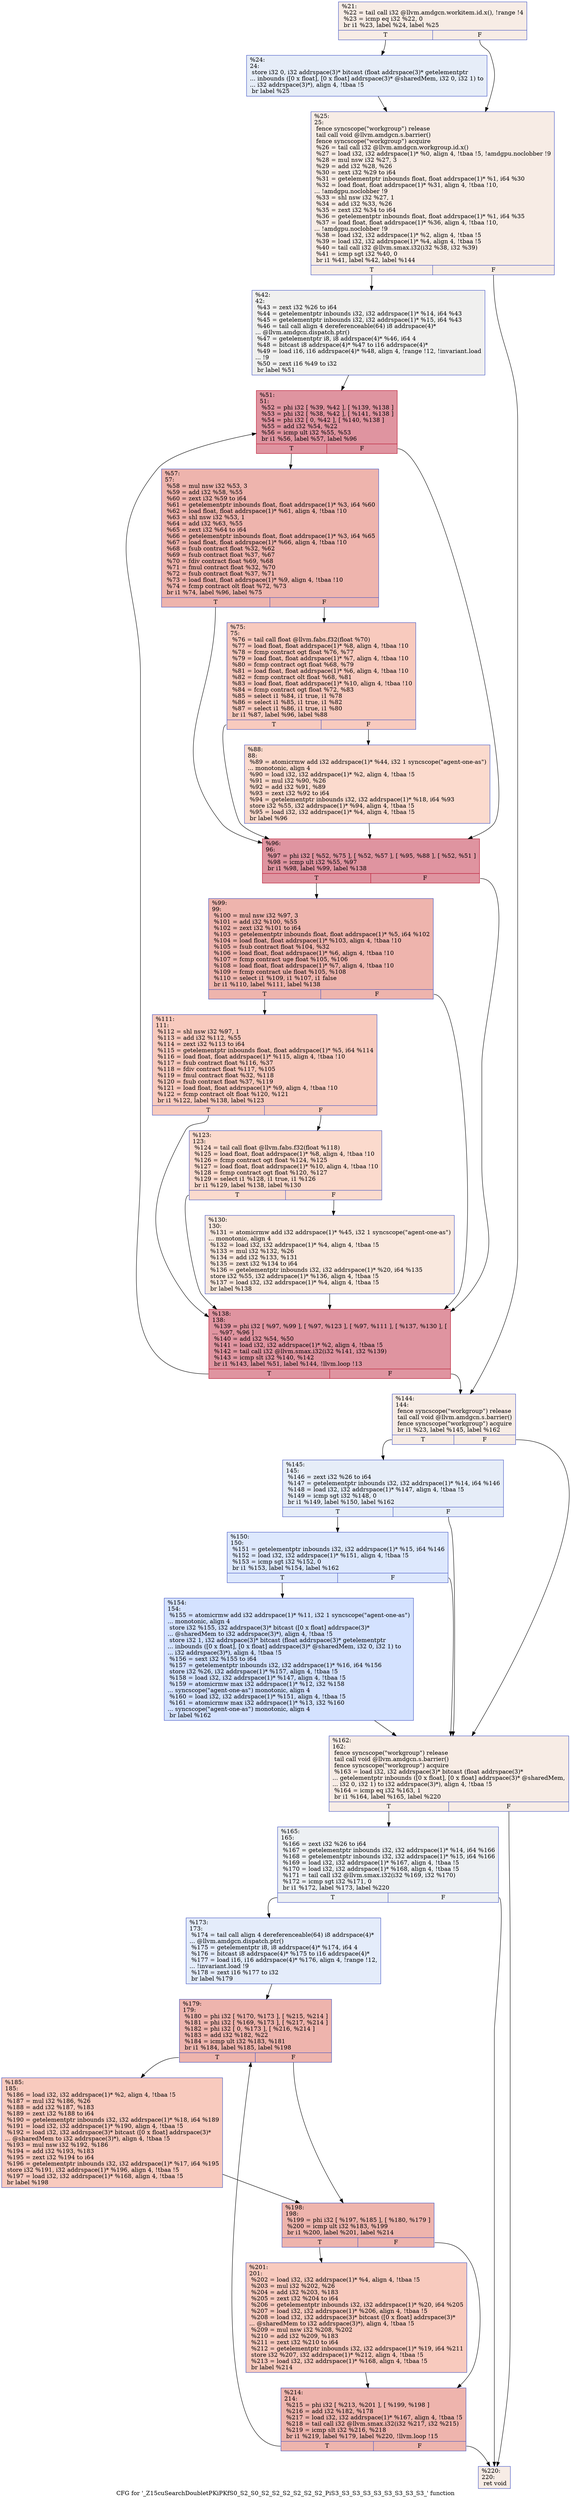 digraph "CFG for '_Z15cuSearchDoubletPKiPKfS0_S2_S0_S2_S2_S2_S2_S2_S2_PiS3_S3_S3_S3_S3_S3_S3_S3_S3_' function" {
	label="CFG for '_Z15cuSearchDoubletPKiPKfS0_S2_S0_S2_S2_S2_S2_S2_S2_PiS3_S3_S3_S3_S3_S3_S3_S3_S3_' function";

	Node0x6017460 [shape=record,color="#3d50c3ff", style=filled, fillcolor="#ecd3c570",label="{%21:\l  %22 = tail call i32 @llvm.amdgcn.workitem.id.x(), !range !4\l  %23 = icmp eq i32 %22, 0\l  br i1 %23, label %24, label %25\l|{<s0>T|<s1>F}}"];
	Node0x6017460:s0 -> Node0x6017990;
	Node0x6017460:s1 -> Node0x6017a20;
	Node0x6017990 [shape=record,color="#3d50c3ff", style=filled, fillcolor="#c7d7f070",label="{%24:\l24:                                               \l  store i32 0, i32 addrspace(3)* bitcast (float addrspace(3)* getelementptr\l... inbounds ([0 x float], [0 x float] addrspace(3)* @sharedMem, i32 0, i32 1) to\l... i32 addrspace(3)*), align 4, !tbaa !5\l  br label %25\l}"];
	Node0x6017990 -> Node0x6017a20;
	Node0x6017a20 [shape=record,color="#3d50c3ff", style=filled, fillcolor="#ecd3c570",label="{%25:\l25:                                               \l  fence syncscope(\"workgroup\") release\l  tail call void @llvm.amdgcn.s.barrier()\l  fence syncscope(\"workgroup\") acquire\l  %26 = tail call i32 @llvm.amdgcn.workgroup.id.x()\l  %27 = load i32, i32 addrspace(1)* %0, align 4, !tbaa !5, !amdgpu.noclobber !9\l  %28 = mul nsw i32 %27, 3\l  %29 = add i32 %28, %26\l  %30 = zext i32 %29 to i64\l  %31 = getelementptr inbounds float, float addrspace(1)* %1, i64 %30\l  %32 = load float, float addrspace(1)* %31, align 4, !tbaa !10,\l... !amdgpu.noclobber !9\l  %33 = shl nsw i32 %27, 1\l  %34 = add i32 %33, %26\l  %35 = zext i32 %34 to i64\l  %36 = getelementptr inbounds float, float addrspace(1)* %1, i64 %35\l  %37 = load float, float addrspace(1)* %36, align 4, !tbaa !10,\l... !amdgpu.noclobber !9\l  %38 = load i32, i32 addrspace(1)* %2, align 4, !tbaa !5\l  %39 = load i32, i32 addrspace(1)* %4, align 4, !tbaa !5\l  %40 = tail call i32 @llvm.smax.i32(i32 %38, i32 %39)\l  %41 = icmp sgt i32 %40, 0\l  br i1 %41, label %42, label %144\l|{<s0>T|<s1>F}}"];
	Node0x6017a20:s0 -> Node0x601be40;
	Node0x6017a20:s1 -> Node0x601bed0;
	Node0x601be40 [shape=record,color="#3d50c3ff", style=filled, fillcolor="#dedcdb70",label="{%42:\l42:                                               \l  %43 = zext i32 %26 to i64\l  %44 = getelementptr inbounds i32, i32 addrspace(1)* %14, i64 %43\l  %45 = getelementptr inbounds i32, i32 addrspace(1)* %15, i64 %43\l  %46 = tail call align 4 dereferenceable(64) i8 addrspace(4)*\l... @llvm.amdgcn.dispatch.ptr()\l  %47 = getelementptr i8, i8 addrspace(4)* %46, i64 4\l  %48 = bitcast i8 addrspace(4)* %47 to i16 addrspace(4)*\l  %49 = load i16, i16 addrspace(4)* %48, align 4, !range !12, !invariant.load\l... !9\l  %50 = zext i16 %49 to i32\l  br label %51\l}"];
	Node0x601be40 -> Node0x601c7f0;
	Node0x601c7f0 [shape=record,color="#b70d28ff", style=filled, fillcolor="#b70d2870",label="{%51:\l51:                                               \l  %52 = phi i32 [ %39, %42 ], [ %139, %138 ]\l  %53 = phi i32 [ %38, %42 ], [ %141, %138 ]\l  %54 = phi i32 [ 0, %42 ], [ %140, %138 ]\l  %55 = add i32 %54, %22\l  %56 = icmp ult i32 %55, %53\l  br i1 %56, label %57, label %96\l|{<s0>T|<s1>F}}"];
	Node0x601c7f0:s0 -> Node0x601cd90;
	Node0x601c7f0:s1 -> Node0x601ce20;
	Node0x601cd90 [shape=record,color="#3d50c3ff", style=filled, fillcolor="#d8564670",label="{%57:\l57:                                               \l  %58 = mul nsw i32 %53, 3\l  %59 = add i32 %58, %55\l  %60 = zext i32 %59 to i64\l  %61 = getelementptr inbounds float, float addrspace(1)* %3, i64 %60\l  %62 = load float, float addrspace(1)* %61, align 4, !tbaa !10\l  %63 = shl nsw i32 %53, 1\l  %64 = add i32 %63, %55\l  %65 = zext i32 %64 to i64\l  %66 = getelementptr inbounds float, float addrspace(1)* %3, i64 %65\l  %67 = load float, float addrspace(1)* %66, align 4, !tbaa !10\l  %68 = fsub contract float %32, %62\l  %69 = fsub contract float %37, %67\l  %70 = fdiv contract float %69, %68\l  %71 = fmul contract float %32, %70\l  %72 = fsub contract float %37, %71\l  %73 = load float, float addrspace(1)* %9, align 4, !tbaa !10\l  %74 = fcmp contract olt float %72, %73\l  br i1 %74, label %96, label %75\l|{<s0>T|<s1>F}}"];
	Node0x601cd90:s0 -> Node0x601ce20;
	Node0x601cd90:s1 -> Node0x601daa0;
	Node0x601daa0 [shape=record,color="#3d50c3ff", style=filled, fillcolor="#ef886b70",label="{%75:\l75:                                               \l  %76 = tail call float @llvm.fabs.f32(float %70)\l  %77 = load float, float addrspace(1)* %8, align 4, !tbaa !10\l  %78 = fcmp contract ogt float %76, %77\l  %79 = load float, float addrspace(1)* %7, align 4, !tbaa !10\l  %80 = fcmp contract ogt float %68, %79\l  %81 = load float, float addrspace(1)* %6, align 4, !tbaa !10\l  %82 = fcmp contract olt float %68, %81\l  %83 = load float, float addrspace(1)* %10, align 4, !tbaa !10\l  %84 = fcmp contract ogt float %72, %83\l  %85 = select i1 %84, i1 true, i1 %78\l  %86 = select i1 %85, i1 true, i1 %82\l  %87 = select i1 %86, i1 true, i1 %80\l  br i1 %87, label %96, label %88\l|{<s0>T|<s1>F}}"];
	Node0x601daa0:s0 -> Node0x601ce20;
	Node0x601daa0:s1 -> Node0x601e390;
	Node0x601e390 [shape=record,color="#3d50c3ff", style=filled, fillcolor="#f7ac8e70",label="{%88:\l88:                                               \l  %89 = atomicrmw add i32 addrspace(1)* %44, i32 1 syncscope(\"agent-one-as\")\l... monotonic, align 4\l  %90 = load i32, i32 addrspace(1)* %2, align 4, !tbaa !5\l  %91 = mul i32 %90, %26\l  %92 = add i32 %91, %89\l  %93 = zext i32 %92 to i64\l  %94 = getelementptr inbounds i32, i32 addrspace(1)* %18, i64 %93\l  store i32 %55, i32 addrspace(1)* %94, align 4, !tbaa !5\l  %95 = load i32, i32 addrspace(1)* %4, align 4, !tbaa !5\l  br label %96\l}"];
	Node0x601e390 -> Node0x601ce20;
	Node0x601ce20 [shape=record,color="#b70d28ff", style=filled, fillcolor="#b70d2870",label="{%96:\l96:                                               \l  %97 = phi i32 [ %52, %75 ], [ %52, %57 ], [ %95, %88 ], [ %52, %51 ]\l  %98 = icmp ult i32 %55, %97\l  br i1 %98, label %99, label %138\l|{<s0>T|<s1>F}}"];
	Node0x601ce20:s0 -> Node0x601eb60;
	Node0x601ce20:s1 -> Node0x601c8f0;
	Node0x601eb60 [shape=record,color="#3d50c3ff", style=filled, fillcolor="#d8564670",label="{%99:\l99:                                               \l  %100 = mul nsw i32 %97, 3\l  %101 = add i32 %100, %55\l  %102 = zext i32 %101 to i64\l  %103 = getelementptr inbounds float, float addrspace(1)* %5, i64 %102\l  %104 = load float, float addrspace(1)* %103, align 4, !tbaa !10\l  %105 = fsub contract float %104, %32\l  %106 = load float, float addrspace(1)* %6, align 4, !tbaa !10\l  %107 = fcmp contract uge float %105, %106\l  %108 = load float, float addrspace(1)* %7, align 4, !tbaa !10\l  %109 = fcmp contract ule float %105, %108\l  %110 = select i1 %109, i1 %107, i1 false\l  br i1 %110, label %111, label %138\l|{<s0>T|<s1>F}}"];
	Node0x601eb60:s0 -> Node0x601f240;
	Node0x601eb60:s1 -> Node0x601c8f0;
	Node0x601f240 [shape=record,color="#3d50c3ff", style=filled, fillcolor="#ef886b70",label="{%111:\l111:                                              \l  %112 = shl nsw i32 %97, 1\l  %113 = add i32 %112, %55\l  %114 = zext i32 %113 to i64\l  %115 = getelementptr inbounds float, float addrspace(1)* %5, i64 %114\l  %116 = load float, float addrspace(1)* %115, align 4, !tbaa !10\l  %117 = fsub contract float %116, %37\l  %118 = fdiv contract float %117, %105\l  %119 = fmul contract float %32, %118\l  %120 = fsub contract float %37, %119\l  %121 = load float, float addrspace(1)* %9, align 4, !tbaa !10\l  %122 = fcmp contract olt float %120, %121\l  br i1 %122, label %138, label %123\l|{<s0>T|<s1>F}}"];
	Node0x601f240:s0 -> Node0x601c8f0;
	Node0x601f240:s1 -> Node0x601f950;
	Node0x601f950 [shape=record,color="#3d50c3ff", style=filled, fillcolor="#f7ac8e70",label="{%123:\l123:                                              \l  %124 = tail call float @llvm.fabs.f32(float %118)\l  %125 = load float, float addrspace(1)* %8, align 4, !tbaa !10\l  %126 = fcmp contract ogt float %124, %125\l  %127 = load float, float addrspace(1)* %10, align 4, !tbaa !10\l  %128 = fcmp contract ogt float %120, %127\l  %129 = select i1 %128, i1 true, i1 %126\l  br i1 %129, label %138, label %130\l|{<s0>T|<s1>F}}"];
	Node0x601f950:s0 -> Node0x601c8f0;
	Node0x601f950:s1 -> Node0x601d400;
	Node0x601d400 [shape=record,color="#3d50c3ff", style=filled, fillcolor="#f2cab570",label="{%130:\l130:                                              \l  %131 = atomicrmw add i32 addrspace(1)* %45, i32 1 syncscope(\"agent-one-as\")\l... monotonic, align 4\l  %132 = load i32, i32 addrspace(1)* %4, align 4, !tbaa !5\l  %133 = mul i32 %132, %26\l  %134 = add i32 %133, %131\l  %135 = zext i32 %134 to i64\l  %136 = getelementptr inbounds i32, i32 addrspace(1)* %20, i64 %135\l  store i32 %55, i32 addrspace(1)* %136, align 4, !tbaa !5\l  %137 = load i32, i32 addrspace(1)* %4, align 4, !tbaa !5\l  br label %138\l}"];
	Node0x601d400 -> Node0x601c8f0;
	Node0x601c8f0 [shape=record,color="#b70d28ff", style=filled, fillcolor="#b70d2870",label="{%138:\l138:                                              \l  %139 = phi i32 [ %97, %99 ], [ %97, %123 ], [ %97, %111 ], [ %137, %130 ], [\l... %97, %96 ]\l  %140 = add i32 %54, %50\l  %141 = load i32, i32 addrspace(1)* %2, align 4, !tbaa !5\l  %142 = tail call i32 @llvm.smax.i32(i32 %141, i32 %139)\l  %143 = icmp slt i32 %140, %142\l  br i1 %143, label %51, label %144, !llvm.loop !13\l|{<s0>T|<s1>F}}"];
	Node0x601c8f0:s0 -> Node0x601c7f0;
	Node0x601c8f0:s1 -> Node0x601bed0;
	Node0x601bed0 [shape=record,color="#3d50c3ff", style=filled, fillcolor="#ecd3c570",label="{%144:\l144:                                              \l  fence syncscope(\"workgroup\") release\l  tail call void @llvm.amdgcn.s.barrier()\l  fence syncscope(\"workgroup\") acquire\l  br i1 %23, label %145, label %162\l|{<s0>T|<s1>F}}"];
	Node0x601bed0:s0 -> Node0x6020e30;
	Node0x601bed0:s1 -> Node0x6020e80;
	Node0x6020e30 [shape=record,color="#3d50c3ff", style=filled, fillcolor="#c7d7f070",label="{%145:\l145:                                              \l  %146 = zext i32 %26 to i64\l  %147 = getelementptr inbounds i32, i32 addrspace(1)* %14, i64 %146\l  %148 = load i32, i32 addrspace(1)* %147, align 4, !tbaa !5\l  %149 = icmp sgt i32 %148, 0\l  br i1 %149, label %150, label %162\l|{<s0>T|<s1>F}}"];
	Node0x6020e30:s0 -> Node0x6021190;
	Node0x6020e30:s1 -> Node0x6020e80;
	Node0x6021190 [shape=record,color="#3d50c3ff", style=filled, fillcolor="#b2ccfb70",label="{%150:\l150:                                              \l  %151 = getelementptr inbounds i32, i32 addrspace(1)* %15, i64 %146\l  %152 = load i32, i32 addrspace(1)* %151, align 4, !tbaa !5\l  %153 = icmp sgt i32 %152, 0\l  br i1 %153, label %154, label %162\l|{<s0>T|<s1>F}}"];
	Node0x6021190:s0 -> Node0x6021430;
	Node0x6021190:s1 -> Node0x6020e80;
	Node0x6021430 [shape=record,color="#3d50c3ff", style=filled, fillcolor="#9ebeff70",label="{%154:\l154:                                              \l  %155 = atomicrmw add i32 addrspace(1)* %11, i32 1 syncscope(\"agent-one-as\")\l... monotonic, align 4\l  store i32 %155, i32 addrspace(3)* bitcast ([0 x float] addrspace(3)*\l... @sharedMem to i32 addrspace(3)*), align 4, !tbaa !5\l  store i32 1, i32 addrspace(3)* bitcast (float addrspace(3)* getelementptr\l... inbounds ([0 x float], [0 x float] addrspace(3)* @sharedMem, i32 0, i32 1) to\l... i32 addrspace(3)*), align 4, !tbaa !5\l  %156 = sext i32 %155 to i64\l  %157 = getelementptr inbounds i32, i32 addrspace(1)* %16, i64 %156\l  store i32 %26, i32 addrspace(1)* %157, align 4, !tbaa !5\l  %158 = load i32, i32 addrspace(1)* %147, align 4, !tbaa !5\l  %159 = atomicrmw max i32 addrspace(1)* %12, i32 %158\l... syncscope(\"agent-one-as\") monotonic, align 4\l  %160 = load i32, i32 addrspace(1)* %151, align 4, !tbaa !5\l  %161 = atomicrmw max i32 addrspace(1)* %13, i32 %160\l... syncscope(\"agent-one-as\") monotonic, align 4\l  br label %162\l}"];
	Node0x6021430 -> Node0x6020e80;
	Node0x6020e80 [shape=record,color="#3d50c3ff", style=filled, fillcolor="#ecd3c570",label="{%162:\l162:                                              \l  fence syncscope(\"workgroup\") release\l  tail call void @llvm.amdgcn.s.barrier()\l  fence syncscope(\"workgroup\") acquire\l  %163 = load i32, i32 addrspace(3)* bitcast (float addrspace(3)*\l... getelementptr inbounds ([0 x float], [0 x float] addrspace(3)* @sharedMem,\l... i32 0, i32 1) to i32 addrspace(3)*), align 4, !tbaa !5\l  %164 = icmp eq i32 %163, 1\l  br i1 %164, label %165, label %220\l|{<s0>T|<s1>F}}"];
	Node0x6020e80:s0 -> Node0x6021d60;
	Node0x6020e80:s1 -> Node0x6021db0;
	Node0x6021d60 [shape=record,color="#3d50c3ff", style=filled, fillcolor="#d6dce470",label="{%165:\l165:                                              \l  %166 = zext i32 %26 to i64\l  %167 = getelementptr inbounds i32, i32 addrspace(1)* %14, i64 %166\l  %168 = getelementptr inbounds i32, i32 addrspace(1)* %15, i64 %166\l  %169 = load i32, i32 addrspace(1)* %167, align 4, !tbaa !5\l  %170 = load i32, i32 addrspace(1)* %168, align 4, !tbaa !5\l  %171 = tail call i32 @llvm.smax.i32(i32 %169, i32 %170)\l  %172 = icmp sgt i32 %171, 0\l  br i1 %172, label %173, label %220\l|{<s0>T|<s1>F}}"];
	Node0x6021d60:s0 -> Node0x60222e0;
	Node0x6021d60:s1 -> Node0x6021db0;
	Node0x60222e0 [shape=record,color="#3d50c3ff", style=filled, fillcolor="#c1d4f470",label="{%173:\l173:                                              \l  %174 = tail call align 4 dereferenceable(64) i8 addrspace(4)*\l... @llvm.amdgcn.dispatch.ptr()\l  %175 = getelementptr i8, i8 addrspace(4)* %174, i64 4\l  %176 = bitcast i8 addrspace(4)* %175 to i16 addrspace(4)*\l  %177 = load i16, i16 addrspace(4)* %176, align 4, !range !12,\l... !invariant.load !9\l  %178 = zext i16 %177 to i32\l  br label %179\l}"];
	Node0x60222e0 -> Node0x6022cb0;
	Node0x6022cb0 [shape=record,color="#3d50c3ff", style=filled, fillcolor="#d8564670",label="{%179:\l179:                                              \l  %180 = phi i32 [ %170, %173 ], [ %215, %214 ]\l  %181 = phi i32 [ %169, %173 ], [ %217, %214 ]\l  %182 = phi i32 [ 0, %173 ], [ %216, %214 ]\l  %183 = add i32 %182, %22\l  %184 = icmp ult i32 %183, %181\l  br i1 %184, label %185, label %198\l|{<s0>T|<s1>F}}"];
	Node0x6022cb0:s0 -> Node0x60231b0;
	Node0x6022cb0:s1 -> Node0x6023240;
	Node0x60231b0 [shape=record,color="#3d50c3ff", style=filled, fillcolor="#ef886b70",label="{%185:\l185:                                              \l  %186 = load i32, i32 addrspace(1)* %2, align 4, !tbaa !5\l  %187 = mul i32 %186, %26\l  %188 = add i32 %187, %183\l  %189 = zext i32 %188 to i64\l  %190 = getelementptr inbounds i32, i32 addrspace(1)* %18, i64 %189\l  %191 = load i32, i32 addrspace(1)* %190, align 4, !tbaa !5\l  %192 = load i32, i32 addrspace(3)* bitcast ([0 x float] addrspace(3)*\l... @sharedMem to i32 addrspace(3)*), align 4, !tbaa !5\l  %193 = mul nsw i32 %192, %186\l  %194 = add i32 %193, %183\l  %195 = zext i32 %194 to i64\l  %196 = getelementptr inbounds i32, i32 addrspace(1)* %17, i64 %195\l  store i32 %191, i32 addrspace(1)* %196, align 4, !tbaa !5\l  %197 = load i32, i32 addrspace(1)* %168, align 4, !tbaa !5\l  br label %198\l}"];
	Node0x60231b0 -> Node0x6023240;
	Node0x6023240 [shape=record,color="#3d50c3ff", style=filled, fillcolor="#d8564670",label="{%198:\l198:                                              \l  %199 = phi i32 [ %197, %185 ], [ %180, %179 ]\l  %200 = icmp ult i32 %183, %199\l  br i1 %200, label %201, label %214\l|{<s0>T|<s1>F}}"];
	Node0x6023240:s0 -> Node0x6023be0;
	Node0x6023240:s1 -> Node0x6022d70;
	Node0x6023be0 [shape=record,color="#3d50c3ff", style=filled, fillcolor="#ef886b70",label="{%201:\l201:                                              \l  %202 = load i32, i32 addrspace(1)* %4, align 4, !tbaa !5\l  %203 = mul i32 %202, %26\l  %204 = add i32 %203, %183\l  %205 = zext i32 %204 to i64\l  %206 = getelementptr inbounds i32, i32 addrspace(1)* %20, i64 %205\l  %207 = load i32, i32 addrspace(1)* %206, align 4, !tbaa !5\l  %208 = load i32, i32 addrspace(3)* bitcast ([0 x float] addrspace(3)*\l... @sharedMem to i32 addrspace(3)*), align 4, !tbaa !5\l  %209 = mul nsw i32 %208, %202\l  %210 = add i32 %209, %183\l  %211 = zext i32 %210 to i64\l  %212 = getelementptr inbounds i32, i32 addrspace(1)* %19, i64 %211\l  store i32 %207, i32 addrspace(1)* %212, align 4, !tbaa !5\l  %213 = load i32, i32 addrspace(1)* %168, align 4, !tbaa !5\l  br label %214\l}"];
	Node0x6023be0 -> Node0x6022d70;
	Node0x6022d70 [shape=record,color="#3d50c3ff", style=filled, fillcolor="#d8564670",label="{%214:\l214:                                              \l  %215 = phi i32 [ %213, %201 ], [ %199, %198 ]\l  %216 = add i32 %182, %178\l  %217 = load i32, i32 addrspace(1)* %167, align 4, !tbaa !5\l  %218 = tail call i32 @llvm.smax.i32(i32 %217, i32 %215)\l  %219 = icmp slt i32 %216, %218\l  br i1 %219, label %179, label %220, !llvm.loop !15\l|{<s0>T|<s1>F}}"];
	Node0x6022d70:s0 -> Node0x6022cb0;
	Node0x6022d70:s1 -> Node0x6021db0;
	Node0x6021db0 [shape=record,color="#3d50c3ff", style=filled, fillcolor="#ecd3c570",label="{%220:\l220:                                              \l  ret void\l}"];
}
